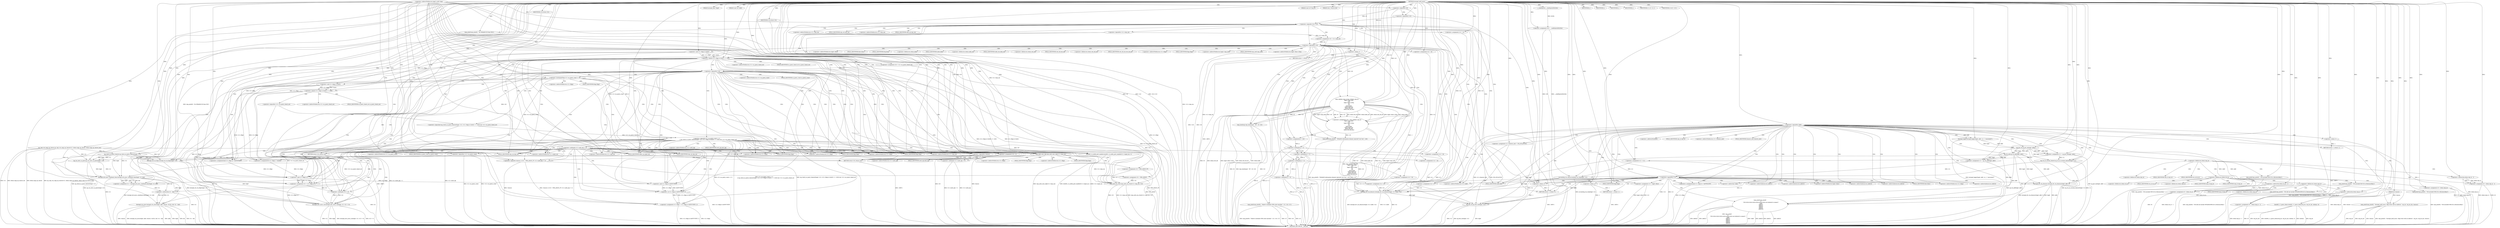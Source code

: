 digraph hostapd_notif_assoc {  
"1000120" [label = "(METHOD,hostapd_notif_assoc)" ]
"1000600" [label = "(METHOD_RETURN,int __fastcall)" ]
"1000121" [label = "(PARAM,hostapd_data *hapd)" ]
"1000122" [label = "(PARAM,const u8 *addr)" ]
"1000123" [label = "(PARAM,const u8 *req_ies)" ]
"1000124" [label = "(PARAM,size_t req_ies_len)" ]
"1000125" [label = "(PARAM,int reassoc)" ]
"1000146" [label = "(<operator>.assignment,v28 = __readfsqword(0x28u))" ]
"1000148" [label = "(__readfsqword,__readfsqword(0x28u))" ]
"1000151" [label = "(<operator>.logicalNot,!addr)" ]
"1000154" [label = "(wpa_printf,wpa_printf(2, \"hostapd_notif_assoc: Skip event with no address\", req_ies, req_ies_len, reassoc))" ]
"1000160" [label = "(RETURN,return -1;,return -1;)" ]
"1000161" [label = "(<operator>.minus,-1)" ]
"1000163" [label = "(hostapd_logger,hostapd_logger(hapd, addr, 1u, 2, \"associated\"))" ]
"1000169" [label = "(ieee802_11_parse_elems,ieee802_11_parse_elems(req_ies, req_ies_len, &elems, 0))" ]
"1000180" [label = "(<operator>.assignment,v9 = elems.wps_ie - 2)" ]
"1000182" [label = "(<operator>.subtraction,elems.wps_ie - 2)" ]
"1000187" [label = "(IDENTIFIER,L,)" ]
"1000188" [label = "(wpa_printf,wpa_printf(2, \"STA included WPS IE in (Re)AssocReq\"))" ]
"1000197" [label = "(<operator>.assignment,v9 = elems.rsn_ie - 2)" ]
"1000199" [label = "(<operator>.subtraction,elems.rsn_ie - 2)" ]
"1000204" [label = "(IDENTIFIER,L,)" ]
"1000205" [label = "(wpa_printf,wpa_printf(2, \"STA included RSN IE in (Re)AssocReq\"))" ]
"1000210" [label = "(<operator>.assignment,v9 = elems.wpa_ie)" ]
"1000220" [label = "(<operator>.assignment,v9 = elems.wpa_ie - 2)" ]
"1000222" [label = "(<operator>.subtraction,elems.wpa_ie - 2)" ]
"1000227" [label = "(IDENTIFIER,L,)" ]
"1000228" [label = "(wpa_printf,wpa_printf(2, \"STA included WPA IE in (Re)AssocReq\"))" ]
"1000233" [label = "(IDENTIFIER,L,)" ]
"1000234" [label = "(wpa_printf,wpa_printf(2, \"STA did not include WPS/RSN/WPA IE in (Re)AssocReq\"))" ]
"1000237" [label = "(<operator>.assignment,v11 = ap_get_sta(hapd, addr))" ]
"1000239" [label = "(ap_get_sta,ap_get_sta(hapd, addr))" ]
"1000242" [label = "(<operator>.assignment,v12 = v11)" ]
"1000246" [label = "(IDENTIFIER,v11,if ( v11 ))" ]
"1000248" [label = "(ap_sta_no_session_timeout,ap_sta_no_session_timeout(hapd, v11))" ]
"1000251" [label = "(accounting_sta_stop,accounting_sta_stop(hapd, v12))" ]
"1000254" [label = "(<operator>.assignment,v12->timeout_next = STA_NULLFUNC)" ]
"1000261" [label = "(<operator>.assignment,v12 = ap_sta_add(hapd, addr))" ]
"1000263" [label = "(ap_sta_add,ap_sta_add(hapd, addr))" ]
"1000267" [label = "(<operator>.logicalNot,!v12)" ]
"1000270" [label = "(hostapd_drv_sta_disassoc,hostapd_drv_sta_disassoc(hapd, addr, 5))" ]
"1000274" [label = "(RETURN,return -1;,return -1;)" ]
"1000275" [label = "(<operator>.minus,-1)" ]
"1000277" [label = "(<operator>.assignment,v13 = hapd->iface)" ]
"1000282" [label = "(<operators>.assignmentAnd,v12->flags &= 0xFFFECFFF)" ]
"1000288" [label = "(wpa_printf,wpa_printf(\n      3,\n      \"STA %02x:%02x:%02x:%02x:%02x:%02x not allowed to connect\",\n      *addr,\n      addr[1],\n      addr[2],\n      addr[3],\n      addr[4],\n      addr[5]))" ]
"1000308" [label = "(<operator>.assignment,v14 = 1)" ]
"1000312" [label = "(hostapd_drv_sta_disassoc,hostapd_drv_sta_disassoc(hapd, v12->addr, v14))" ]
"1000318" [label = "(ap_free_sta,ap_free_sta(hapd, v12))" ]
"1000321" [label = "(RETURN,return -1;,return -1;)" ]
"1000322" [label = "(<operator>.minus,-1)" ]
"1000324" [label = "(ap_copy_sta_supp_op_classes,ap_copy_sta_supp_op_classes(v12, elems.supp_op_classes, elems.supp_op_classes_len))" ]
"1000340" [label = "(<operator>.logicalOr,!v9 || !v10)" ]
"1000341" [label = "(<operator>.logicalNot,!v9)" ]
"1000343" [label = "(<operator>.logicalNot,!v10)" ]
"1000346" [label = "(wpa_printf,wpa_printf(2, \"No WPA/RSN IE from STA\"))" ]
"1000349" [label = "(<operator>.assignment,v14 = 13)" ]
"1000354" [label = "(<operator>.logicalNot,!v12->wpa_sm)" ]
"1000358" [label = "(<operator>.assignment,v18 = v12->wpa_sm)" ]
"1000364" [label = "(<operator>.logicalNot,!v18)" ]
"1000367" [label = "(wpa_printf,wpa_printf(5, \"Failed to initialize WPA state machine\", v15, v16, v17))" ]
"1000373" [label = "(RETURN,return -1;,return -1;)" ]
"1000374" [label = "(<operator>.minus,-1)" ]
"1000376" [label = "(<operator>.assignment,v19 = wpa_validate_wpa_ie(\n            hapd->wpa_auth,\n            v18,\n            hapd->iface->freq,\n            v9,\n            v10,\n            elems.mdie,\n            elems.mdie_len,\n            elems.owe_dh,\n            elems.owe_dh_len))" ]
"1000378" [label = "(wpa_validate_wpa_ie,wpa_validate_wpa_ie(\n            hapd->wpa_auth,\n            v18,\n            hapd->iface->freq,\n            v9,\n            v10,\n            elems.mdie,\n            elems.mdie_len,\n            elems.owe_dh,\n            elems.owe_dh_len))" ]
"1000403" [label = "(IDENTIFIER,v19,if ( v19 ))" ]
"1000405" [label = "(<operator>.assignment,p = v19)" ]
"1000408" [label = "(wpa_printf,wpa_printf(2, \"WPA/RSN information element rejected? (res %u)\", v19))" ]
"1000412" [label = "(wpa_hexdump,wpa_hexdump(2, \"IE\", v9, v10))" ]
"1000417" [label = "(<operator>.assignment,v14 = 18)" ]
"1000421" [label = "(<operator>.notEquals,p != 2)" ]
"1000425" [label = "(<operator>.assignment,v14 = 19)" ]
"1000429" [label = "(<operator>.notEquals,p != 3)" ]
"1000433" [label = "(<operator>.assignment,v14 = 20)" ]
"1000437" [label = "(<operator>.notEquals,p != 4)" ]
"1000441" [label = "(<operator>.assignment,v14 = 24)" ]
"1000445" [label = "(<operator>.notEquals,p != 8)" ]
"1000448" [label = "(<operator>.assignment,v14 = 13)" ]
"1000453" [label = "(<operator>.equals,(v12->flags & 0x402) == 1026)" ]
"1000454" [label = "(<operator>.and,v12->flags & 0x402)" ]
"1000461" [label = "(<operator>.assignment,v20 = v12->sa_query_timed_out)" ]
"1000467" [label = "(<operator>.logicalNot,!v20)" ]
"1000471" [label = "(<operator>.logicalOr,v12->sa_query_count <= 0\n          || (ap_check_sa_query_timeout(hapd, v12), (v12->flags & 0x402) == 1026) && !v12->sa_query_timed_out)" ]
"1000472" [label = "(<operator>.lessEqualsThan,v12->sa_query_count <= 0)" ]
"1000479" [label = "(ap_check_sa_query_timeout,ap_check_sa_query_timeout(hapd, v12))" ]
"1000482" [label = "(<operator>.equals,(v12->flags & 0x402) == 1026)" ]
"1000483" [label = "(<operator>.and,v12->flags & 0x402)" ]
"1000477" [label = "(<operator>.logicalAnd,(ap_check_sa_query_timeout(hapd, v12), (v12->flags & 0x402) == 1026) && !v12->sa_query_timed_out)" ]
"1000489" [label = "(<operator>.logicalNot,!v12->sa_query_timed_out)" ]
"1000495" [label = "(<operator>.notEquals,v12->auth_alg != 2)" ]
"1000502" [label = "(<operator>.logicalNot,!v12->sa_query_count)" ]
"1000506" [label = "(ap_sta_start_sa_query,ap_sta_start_sa_query(hapd, v12))" ]
"1000509" [label = "(<operator>.assignment,v21 = hostapd_eid_assoc_comeback_time(hapd, v12, buf))" ]
"1000511" [label = "(hostapd_eid_assoc_comeback_time,hostapd_eid_assoc_comeback_time(hapd, v12, buf))" ]
"1000515" [label = "(hostapd_sta_assoc,hostapd_sta_assoc(hapd, addr, reassoc, 0x1Eu, buf, v21 - buf))" ]
"1000521" [label = "(<operator>.subtraction,v21 - buf)" ]
"1000524" [label = "(RETURN,return v20;,return v20;)" ]
"1000525" [label = "(IDENTIFIER,v20,return v20;)" ]
"1000527" [label = "(wpa_auth_uses_mfp,wpa_auth_uses_mfp(v12->wpa_sm))" ]
"1000531" [label = "(<operators>.assignmentOr,v12->flags |= 0x400u)" ]
"1000537" [label = "(<operators>.assignmentAnd,v12->flags &= 0xFFFFFBFF)" ]
"1000542" [label = "(<operator>.assignment,v22 = v12->flags & 2)" ]
"1000544" [label = "(<operator>.and,v12->flags & 2)" ]
"1000549" [label = "(<operator>.assignment,v12->flags = v12->flags & 0xFFF7FFFF | 3)" ]
"1000553" [label = "(<operator>.or,v12->flags & 0xFFF7FFFF | 3)" ]
"1000554" [label = "(<operator>.and,v12->flags & 0xFFF7FFFF)" ]
"1000560" [label = "(hostapd_set_sta_flags,hostapd_set_sta_flags(hapd, v12))" ]
"1000564" [label = "(<operator>.logicalOr,!reassoc || (v23 = WPA_ASSOC_FT, v12->auth_alg != 2))" ]
"1000565" [label = "(<operator>.logicalNot,!reassoc)" ]
"1000568" [label = "(<operator>.assignment,v23 = WPA_ASSOC_FT)" ]
"1000571" [label = "(<operator>.notEquals,v12->auth_alg != 2)" ]
"1000576" [label = "(<operator>.assignment,v23 = WPA_ASSOC)" ]
"1000579" [label = "(wpa_auth_sm_event,wpa_auth_sm_event(v12->wpa_sm, v23))" ]
"1000584" [label = "(<operator>.assignment,v20 = 0)" ]
"1000587" [label = "(hostapd_new_assoc_sta,hostapd_new_assoc_sta(hapd, v12, v22 != 0))" ]
"1000590" [label = "(<operator>.notEquals,v22 != 0)" ]
"1000593" [label = "(ieee802_1x_notify_port_enabled,ieee802_1x_notify_port_enabled(v12->eapol_sm, 1))" ]
"1000598" [label = "(RETURN,return v20;,return v20;)" ]
"1000599" [label = "(IDENTIFIER,v20,return v20;)" ]
"1000172" [label = "(<operator>.addressOf,&elems)" ]
"1000176" [label = "(<operator>.fieldAccess,elems.wps_ie)" ]
"1000178" [label = "(FIELD_IDENTIFIER,wps_ie,wps_ie)" ]
"1000183" [label = "(<operator>.fieldAccess,elems.wps_ie)" ]
"1000185" [label = "(FIELD_IDENTIFIER,wps_ie,wps_ie)" ]
"1000193" [label = "(<operator>.fieldAccess,elems.rsn_ie)" ]
"1000195" [label = "(FIELD_IDENTIFIER,rsn_ie,rsn_ie)" ]
"1000200" [label = "(<operator>.fieldAccess,elems.rsn_ie)" ]
"1000202" [label = "(FIELD_IDENTIFIER,rsn_ie,rsn_ie)" ]
"1000212" [label = "(<operator>.fieldAccess,elems.wpa_ie)" ]
"1000214" [label = "(FIELD_IDENTIFIER,wpa_ie,wpa_ie)" ]
"1000216" [label = "(<operator>.fieldAccess,elems.wpa_ie)" ]
"1000218" [label = "(FIELD_IDENTIFIER,wpa_ie,wpa_ie)" ]
"1000223" [label = "(<operator>.fieldAccess,elems.wpa_ie)" ]
"1000225" [label = "(FIELD_IDENTIFIER,wpa_ie,wpa_ie)" ]
"1000255" [label = "(<operator>.indirectFieldAccess,v12->timeout_next)" ]
"1000257" [label = "(FIELD_IDENTIFIER,timeout_next,timeout_next)" ]
"1000279" [label = "(<operator>.indirectFieldAccess,hapd->iface)" ]
"1000281" [label = "(FIELD_IDENTIFIER,iface,iface)" ]
"1000283" [label = "(<operator>.indirectFieldAccess,v12->flags)" ]
"1000285" [label = "(FIELD_IDENTIFIER,flags,flags)" ]
"1000291" [label = "(<operator>.indirection,*addr)" ]
"1000293" [label = "(<operator>.indirectIndexAccess,addr[1])" ]
"1000296" [label = "(<operator>.indirectIndexAccess,addr[2])" ]
"1000299" [label = "(<operator>.indirectIndexAccess,addr[3])" ]
"1000302" [label = "(<operator>.indirectIndexAccess,addr[4])" ]
"1000305" [label = "(<operator>.indirectIndexAccess,addr[5])" ]
"1000314" [label = "(<operator>.indirectFieldAccess,v12->addr)" ]
"1000316" [label = "(FIELD_IDENTIFIER,addr,addr)" ]
"1000333" [label = "(<operator>.indirectFieldAccess,hapd->conf->wpa)" ]
"1000355" [label = "(<operator>.indirectFieldAccess,v12->wpa_sm)" ]
"1000357" [label = "(FIELD_IDENTIFIER,wpa_sm,wpa_sm)" ]
"1000360" [label = "(<operator>.indirectFieldAccess,v12->wpa_sm)" ]
"1000362" [label = "(FIELD_IDENTIFIER,wpa_sm,wpa_sm)" ]
"1000379" [label = "(<operator>.indirectFieldAccess,hapd->wpa_auth)" ]
"1000381" [label = "(FIELD_IDENTIFIER,wpa_auth,wpa_auth)" ]
"1000383" [label = "(<operator>.indirectFieldAccess,hapd->iface->freq)" ]
"1000384" [label = "(<operator>.indirectFieldAccess,hapd->iface)" ]
"1000386" [label = "(FIELD_IDENTIFIER,iface,iface)" ]
"1000387" [label = "(FIELD_IDENTIFIER,freq,freq)" ]
"1000390" [label = "(<operator>.fieldAccess,elems.mdie)" ]
"1000392" [label = "(FIELD_IDENTIFIER,mdie,mdie)" ]
"1000393" [label = "(<operator>.fieldAccess,elems.mdie_len)" ]
"1000395" [label = "(FIELD_IDENTIFIER,mdie_len,mdie_len)" ]
"1000396" [label = "(<operator>.fieldAccess,elems.owe_dh)" ]
"1000398" [label = "(FIELD_IDENTIFIER,owe_dh,owe_dh)" ]
"1000399" [label = "(<operator>.fieldAccess,elems.owe_dh_len)" ]
"1000401" [label = "(FIELD_IDENTIFIER,owe_dh_len,owe_dh_len)" ]
"1000455" [label = "(<operator>.indirectFieldAccess,v12->flags)" ]
"1000457" [label = "(FIELD_IDENTIFIER,flags,flags)" ]
"1000463" [label = "(<operator>.indirectFieldAccess,v12->sa_query_timed_out)" ]
"1000465" [label = "(FIELD_IDENTIFIER,sa_query_timed_out,sa_query_timed_out)" ]
"1000473" [label = "(<operator>.indirectFieldAccess,v12->sa_query_count)" ]
"1000475" [label = "(FIELD_IDENTIFIER,sa_query_count,sa_query_count)" ]
"1000484" [label = "(<operator>.indirectFieldAccess,v12->flags)" ]
"1000486" [label = "(FIELD_IDENTIFIER,flags,flags)" ]
"1000490" [label = "(<operator>.indirectFieldAccess,v12->sa_query_timed_out)" ]
"1000492" [label = "(FIELD_IDENTIFIER,sa_query_timed_out,sa_query_timed_out)" ]
"1000496" [label = "(<operator>.indirectFieldAccess,v12->auth_alg)" ]
"1000498" [label = "(FIELD_IDENTIFIER,auth_alg,auth_alg)" ]
"1000503" [label = "(<operator>.indirectFieldAccess,v12->sa_query_count)" ]
"1000505" [label = "(FIELD_IDENTIFIER,sa_query_count,sa_query_count)" ]
"1000528" [label = "(<operator>.indirectFieldAccess,v12->wpa_sm)" ]
"1000530" [label = "(FIELD_IDENTIFIER,wpa_sm,wpa_sm)" ]
"1000532" [label = "(<operator>.indirectFieldAccess,v12->flags)" ]
"1000534" [label = "(FIELD_IDENTIFIER,flags,flags)" ]
"1000538" [label = "(<operator>.indirectFieldAccess,v12->flags)" ]
"1000540" [label = "(FIELD_IDENTIFIER,flags,flags)" ]
"1000545" [label = "(<operator>.indirectFieldAccess,v12->flags)" ]
"1000547" [label = "(FIELD_IDENTIFIER,flags,flags)" ]
"1000550" [label = "(<operator>.indirectFieldAccess,v12->flags)" ]
"1000552" [label = "(FIELD_IDENTIFIER,flags,flags)" ]
"1000555" [label = "(<operator>.indirectFieldAccess,v12->flags)" ]
"1000557" [label = "(FIELD_IDENTIFIER,flags,flags)" ]
"1000572" [label = "(<operator>.indirectFieldAccess,v12->auth_alg)" ]
"1000574" [label = "(FIELD_IDENTIFIER,auth_alg,auth_alg)" ]
"1000580" [label = "(<operator>.indirectFieldAccess,v12->wpa_sm)" ]
"1000582" [label = "(FIELD_IDENTIFIER,wpa_sm,wpa_sm)" ]
"1000594" [label = "(<operator>.indirectFieldAccess,v12->eapol_sm)" ]
"1000596" [label = "(FIELD_IDENTIFIER,eapol_sm,eapol_sm)" ]
  "1000373" -> "1000600"  [ label = "DDG: <RET>"] 
  "1000367" -> "1000600"  [ label = "DDG: v15"] 
  "1000527" -> "1000600"  [ label = "DDG: wpa_auth_uses_mfp(v12->wpa_sm)"] 
  "1000210" -> "1000600"  [ label = "DDG: elems.wpa_ie"] 
  "1000180" -> "1000600"  [ label = "DDG: v9"] 
  "1000161" -> "1000600"  [ label = "DDG: -1"] 
  "1000267" -> "1000600"  [ label = "DDG: !v12"] 
  "1000412" -> "1000600"  [ label = "DDG: v10"] 
  "1000471" -> "1000600"  [ label = "DDG: (ap_check_sa_query_timeout(hapd, v12), (v12->flags & 0x402) == 1026) && !v12->sa_query_timed_out"] 
  "1000495" -> "1000600"  [ label = "DDG: v12->auth_alg != 2"] 
  "1000341" -> "1000600"  [ label = "DDG: v9"] 
  "1000515" -> "1000600"  [ label = "DDG: reassoc"] 
  "1000445" -> "1000600"  [ label = "DDG: p != 8"] 
  "1000205" -> "1000600"  [ label = "DDG: wpa_printf(2, \"STA included RSN IE in (Re)AssocReq\")"] 
  "1000199" -> "1000600"  [ label = "DDG: elems.rsn_ie"] 
  "1000571" -> "1000600"  [ label = "DDG: v12->auth_alg != 2"] 
  "1000576" -> "1000600"  [ label = "DDG: WPA_ASSOC"] 
  "1000378" -> "1000600"  [ label = "DDG: v10"] 
  "1000374" -> "1000600"  [ label = "DDG: -1"] 
  "1000502" -> "1000600"  [ label = "DDG: !v12->sa_query_count"] 
  "1000495" -> "1000600"  [ label = "DDG: v12->auth_alg"] 
  "1000322" -> "1000600"  [ label = "DDG: -1"] 
  "1000197" -> "1000600"  [ label = "DDG: elems.rsn_ie - 2"] 
  "1000163" -> "1000600"  [ label = "DDG: hostapd_logger(hapd, addr, 1u, 2, \"associated\")"] 
  "1000222" -> "1000600"  [ label = "DDG: elems.wpa_ie"] 
  "1000324" -> "1000600"  [ label = "DDG: v12"] 
  "1000237" -> "1000600"  [ label = "DDG: ap_get_sta(hapd, addr)"] 
  "1000242" -> "1000600"  [ label = "DDG: v11"] 
  "1000343" -> "1000600"  [ label = "DDG: v10"] 
  "1000318" -> "1000600"  [ label = "DDG: hapd"] 
  "1000515" -> "1000600"  [ label = "DDG: hostapd_sta_assoc(hapd, addr, reassoc, 0x1Eu, buf, v21 - buf)"] 
  "1000587" -> "1000600"  [ label = "DDG: v12"] 
  "1000568" -> "1000600"  [ label = "DDG: WPA_ASSOC_FT"] 
  "1000467" -> "1000600"  [ label = "DDG: v20"] 
  "1000542" -> "1000600"  [ label = "DDG: v12->flags & 2"] 
  "1000263" -> "1000600"  [ label = "DDG: addr"] 
  "1000515" -> "1000600"  [ label = "DDG: addr"] 
  "1000254" -> "1000600"  [ label = "DDG: STA_NULLFUNC"] 
  "1000549" -> "1000600"  [ label = "DDG: v12->flags & 0xFFF7FFFF | 3"] 
  "1000412" -> "1000600"  [ label = "DDG: v9"] 
  "1000564" -> "1000600"  [ label = "DDG: !reassoc || (v23 = WPA_ASSOC_FT, v12->auth_alg != 2)"] 
  "1000421" -> "1000600"  [ label = "DDG: p"] 
  "1000593" -> "1000600"  [ label = "DDG: v12->eapol_sm"] 
  "1000154" -> "1000600"  [ label = "DDG: req_ies"] 
  "1000378" -> "1000600"  [ label = "DDG: elems.mdie_len"] 
  "1000210" -> "1000600"  [ label = "DDG: v9"] 
  "1000364" -> "1000600"  [ label = "DDG: !v18"] 
  "1000234" -> "1000600"  [ label = "DDG: wpa_printf(2, \"STA did not include WPS/RSN/WPA IE in (Re)AssocReq\")"] 
  "1000579" -> "1000600"  [ label = "DDG: wpa_auth_sm_event(v12->wpa_sm, v23)"] 
  "1000482" -> "1000600"  [ label = "DDG: (v12->flags & 0x402) == 1026"] 
  "1000220" -> "1000600"  [ label = "DDG: v9"] 
  "1000151" -> "1000600"  [ label = "DDG: addr"] 
  "1000482" -> "1000600"  [ label = "DDG: v12->flags & 0x402"] 
  "1000288" -> "1000600"  [ label = "DDG: addr[2]"] 
  "1000378" -> "1000600"  [ label = "DDG: v18"] 
  "1000270" -> "1000600"  [ label = "DDG: addr"] 
  "1000318" -> "1000600"  [ label = "DDG: v12"] 
  "1000437" -> "1000600"  [ label = "DDG: p"] 
  "1000282" -> "1000600"  [ label = "DDG: v12->flags"] 
  "1000270" -> "1000600"  [ label = "DDG: hostapd_drv_sta_disassoc(hapd, addr, 5)"] 
  "1000587" -> "1000600"  [ label = "DDG: hapd"] 
  "1000239" -> "1000600"  [ label = "DDG: addr"] 
  "1000340" -> "1000600"  [ label = "DDG: !v9"] 
  "1000288" -> "1000600"  [ label = "DDG: addr[4]"] 
  "1000511" -> "1000600"  [ label = "DDG: v12"] 
  "1000248" -> "1000600"  [ label = "DDG: v11"] 
  "1000182" -> "1000600"  [ label = "DDG: elems.wps_ie"] 
  "1000454" -> "1000600"  [ label = "DDG: v12->flags"] 
  "1000437" -> "1000600"  [ label = "DDG: p != 4"] 
  "1000267" -> "1000600"  [ label = "DDG: v12"] 
  "1000364" -> "1000600"  [ label = "DDG: v18"] 
  "1000453" -> "1000600"  [ label = "DDG: v12->flags & 0x402"] 
  "1000180" -> "1000600"  [ label = "DDG: elems.wps_ie - 2"] 
  "1000146" -> "1000600"  [ label = "DDG: v28"] 
  "1000453" -> "1000600"  [ label = "DDG: (v12->flags & 0x402) == 1026"] 
  "1000146" -> "1000600"  [ label = "DDG: __readfsqword(0x28u)"] 
  "1000154" -> "1000600"  [ label = "DDG: req_ies_len"] 
  "1000521" -> "1000600"  [ label = "DDG: v21"] 
  "1000506" -> "1000600"  [ label = "DDG: ap_sta_start_sa_query(hapd, v12)"] 
  "1000270" -> "1000600"  [ label = "DDG: hapd"] 
  "1000261" -> "1000600"  [ label = "DDG: ap_sta_add(hapd, addr)"] 
  "1000590" -> "1000600"  [ label = "DDG: v22"] 
  "1000346" -> "1000600"  [ label = "DDG: wpa_printf(2, \"No WPA/RSN IE from STA\")"] 
  "1000367" -> "1000600"  [ label = "DDG: wpa_printf(5, \"Failed to initialize WPA state machine\", v15, v16, v17)"] 
  "1000376" -> "1000600"  [ label = "DDG: wpa_validate_wpa_ie(\n            hapd->wpa_auth,\n            v18,\n            hapd->iface->freq,\n            v9,\n            v10,\n            elems.mdie,\n            elems.mdie_len,\n            elems.owe_dh,\n            elems.owe_dh_len)"] 
  "1000288" -> "1000600"  [ label = "DDG: addr[1]"] 
  "1000489" -> "1000600"  [ label = "DDG: v12->sa_query_timed_out"] 
  "1000254" -> "1000600"  [ label = "DDG: v12->timeout_next"] 
  "1000220" -> "1000600"  [ label = "DDG: elems.wpa_ie - 2"] 
  "1000584" -> "1000600"  [ label = "DDG: v20"] 
  "1000154" -> "1000600"  [ label = "DDG: reassoc"] 
  "1000288" -> "1000600"  [ label = "DDG: wpa_printf(\n      3,\n      \"STA %02x:%02x:%02x:%02x:%02x:%02x not allowed to connect\",\n      *addr,\n      addr[1],\n      addr[2],\n      addr[3],\n      addr[4],\n      addr[5])"] 
  "1000515" -> "1000600"  [ label = "DDG: hapd"] 
  "1000579" -> "1000600"  [ label = "DDG: v23"] 
  "1000277" -> "1000600"  [ label = "DDG: hapd->iface"] 
  "1000312" -> "1000600"  [ label = "DDG: v12->addr"] 
  "1000461" -> "1000600"  [ label = "DDG: v12->sa_query_timed_out"] 
  "1000275" -> "1000600"  [ label = "DDG: -1"] 
  "1000378" -> "1000600"  [ label = "DDG: hapd->wpa_auth"] 
  "1000248" -> "1000600"  [ label = "DDG: ap_sta_no_session_timeout(hapd, v11)"] 
  "1000340" -> "1000600"  [ label = "DDG: !v10"] 
  "1000169" -> "1000600"  [ label = "DDG: req_ies"] 
  "1000593" -> "1000600"  [ label = "DDG: ieee802_1x_notify_port_enabled(v12->eapol_sm, 1)"] 
  "1000445" -> "1000600"  [ label = "DDG: p"] 
  "1000288" -> "1000600"  [ label = "DDG: *addr"] 
  "1000367" -> "1000600"  [ label = "DDG: v17"] 
  "1000560" -> "1000600"  [ label = "DDG: hostapd_set_sta_flags(hapd, v12)"] 
  "1000408" -> "1000600"  [ label = "DDG: v19"] 
  "1000197" -> "1000600"  [ label = "DDG: v9"] 
  "1000515" -> "1000600"  [ label = "DDG: buf"] 
  "1000502" -> "1000600"  [ label = "DDG: v12->sa_query_count"] 
  "1000312" -> "1000600"  [ label = "DDG: v14"] 
  "1000169" -> "1000600"  [ label = "DDG: req_ies_len"] 
  "1000408" -> "1000600"  [ label = "DDG: wpa_printf(2, \"WPA/RSN information element rejected? (res %u)\", v19)"] 
  "1000472" -> "1000600"  [ label = "DDG: v12->sa_query_count"] 
  "1000587" -> "1000600"  [ label = "DDG: hostapd_new_assoc_sta(hapd, v12, v22 != 0)"] 
  "1000188" -> "1000600"  [ label = "DDG: wpa_printf(2, \"STA included WPS IE in (Re)AssocReq\")"] 
  "1000378" -> "1000600"  [ label = "DDG: v9"] 
  "1000479" -> "1000600"  [ label = "DDG: ap_check_sa_query_timeout(hapd, v12)"] 
  "1000125" -> "1000600"  [ label = "DDG: reassoc"] 
  "1000477" -> "1000600"  [ label = "DDG: !v12->sa_query_timed_out"] 
  "1000565" -> "1000600"  [ label = "DDG: reassoc"] 
  "1000467" -> "1000600"  [ label = "DDG: !v20"] 
  "1000228" -> "1000600"  [ label = "DDG: wpa_printf(2, \"STA included WPA IE in (Re)AssocReq\")"] 
  "1000324" -> "1000600"  [ label = "DDG: elems.supp_op_classes_len"] 
  "1000376" -> "1000600"  [ label = "DDG: v19"] 
  "1000378" -> "1000600"  [ label = "DDG: elems.owe_dh"] 
  "1000288" -> "1000600"  [ label = "DDG: addr[3]"] 
  "1000483" -> "1000600"  [ label = "DDG: v12->flags"] 
  "1000169" -> "1000600"  [ label = "DDG: ieee802_11_parse_elems(req_ies, req_ies_len, &elems, 0)"] 
  "1000553" -> "1000600"  [ label = "DDG: v12->flags & 0xFFF7FFFF"] 
  "1000564" -> "1000600"  [ label = "DDG: !reassoc"] 
  "1000354" -> "1000600"  [ label = "DDG: !v12->wpa_sm"] 
  "1000587" -> "1000600"  [ label = "DDG: v22 != 0"] 
  "1000277" -> "1000600"  [ label = "DDG: v13"] 
  "1000412" -> "1000600"  [ label = "DDG: wpa_hexdump(2, \"IE\", v9, v10)"] 
  "1000378" -> "1000600"  [ label = "DDG: hapd->iface->freq"] 
  "1000288" -> "1000600"  [ label = "DDG: addr[5]"] 
  "1000429" -> "1000600"  [ label = "DDG: p"] 
  "1000509" -> "1000600"  [ label = "DDG: hostapd_eid_assoc_comeback_time(hapd, v12, buf)"] 
  "1000378" -> "1000600"  [ label = "DDG: elems.owe_dh_len"] 
  "1000421" -> "1000600"  [ label = "DDG: p != 2"] 
  "1000340" -> "1000600"  [ label = "DDG: !v9 || !v10"] 
  "1000579" -> "1000600"  [ label = "DDG: v12->wpa_sm"] 
  "1000471" -> "1000600"  [ label = "DDG: v12->sa_query_count <= 0"] 
  "1000515" -> "1000600"  [ label = "DDG: v21 - buf"] 
  "1000318" -> "1000600"  [ label = "DDG: ap_free_sta(hapd, v12)"] 
  "1000324" -> "1000600"  [ label = "DDG: elems.supp_op_classes"] 
  "1000169" -> "1000600"  [ label = "DDG: &elems"] 
  "1000571" -> "1000600"  [ label = "DDG: v12->auth_alg"] 
  "1000471" -> "1000600"  [ label = "DDG: v12->sa_query_count <= 0\n          || (ap_check_sa_query_timeout(hapd, v12), (v12->flags & 0x402) == 1026) && !v12->sa_query_timed_out"] 
  "1000154" -> "1000600"  [ label = "DDG: wpa_printf(2, \"hostapd_notif_assoc: Skip event with no address\", req_ies, req_ies_len, reassoc)"] 
  "1000367" -> "1000600"  [ label = "DDG: v16"] 
  "1000324" -> "1000600"  [ label = "DDG: ap_copy_sta_supp_op_classes(v12, elems.supp_op_classes, elems.supp_op_classes_len)"] 
  "1000312" -> "1000600"  [ label = "DDG: hostapd_drv_sta_disassoc(hapd, v12->addr, v14)"] 
  "1000429" -> "1000600"  [ label = "DDG: p != 3"] 
  "1000378" -> "1000600"  [ label = "DDG: elems.mdie"] 
  "1000151" -> "1000600"  [ label = "DDG: !addr"] 
  "1000251" -> "1000600"  [ label = "DDG: accounting_sta_stop(hapd, v12)"] 
  "1000549" -> "1000600"  [ label = "DDG: v12->flags"] 
  "1000358" -> "1000600"  [ label = "DDG: v12->wpa_sm"] 
  "1000274" -> "1000600"  [ label = "DDG: <RET>"] 
  "1000321" -> "1000600"  [ label = "DDG: <RET>"] 
  "1000160" -> "1000600"  [ label = "DDG: <RET>"] 
  "1000524" -> "1000600"  [ label = "DDG: <RET>"] 
  "1000598" -> "1000600"  [ label = "DDG: <RET>"] 
  "1000120" -> "1000121"  [ label = "DDG: "] 
  "1000120" -> "1000122"  [ label = "DDG: "] 
  "1000120" -> "1000123"  [ label = "DDG: "] 
  "1000120" -> "1000124"  [ label = "DDG: "] 
  "1000120" -> "1000125"  [ label = "DDG: "] 
  "1000148" -> "1000146"  [ label = "DDG: 0x28u"] 
  "1000120" -> "1000146"  [ label = "DDG: "] 
  "1000120" -> "1000148"  [ label = "DDG: "] 
  "1000120" -> "1000151"  [ label = "DDG: "] 
  "1000120" -> "1000154"  [ label = "DDG: "] 
  "1000125" -> "1000154"  [ label = "DDG: reassoc"] 
  "1000161" -> "1000160"  [ label = "DDG: -1"] 
  "1000120" -> "1000161"  [ label = "DDG: "] 
  "1000120" -> "1000163"  [ label = "DDG: "] 
  "1000151" -> "1000163"  [ label = "DDG: addr"] 
  "1000120" -> "1000169"  [ label = "DDG: "] 
  "1000182" -> "1000180"  [ label = "DDG: elems.wps_ie"] 
  "1000182" -> "1000180"  [ label = "DDG: 2"] 
  "1000120" -> "1000180"  [ label = "DDG: "] 
  "1000120" -> "1000182"  [ label = "DDG: "] 
  "1000120" -> "1000187"  [ label = "DDG: "] 
  "1000120" -> "1000188"  [ label = "DDG: "] 
  "1000199" -> "1000197"  [ label = "DDG: elems.rsn_ie"] 
  "1000199" -> "1000197"  [ label = "DDG: 2"] 
  "1000120" -> "1000197"  [ label = "DDG: "] 
  "1000120" -> "1000199"  [ label = "DDG: "] 
  "1000120" -> "1000204"  [ label = "DDG: "] 
  "1000120" -> "1000205"  [ label = "DDG: "] 
  "1000120" -> "1000210"  [ label = "DDG: "] 
  "1000222" -> "1000220"  [ label = "DDG: elems.wpa_ie"] 
  "1000222" -> "1000220"  [ label = "DDG: 2"] 
  "1000120" -> "1000220"  [ label = "DDG: "] 
  "1000120" -> "1000222"  [ label = "DDG: "] 
  "1000120" -> "1000227"  [ label = "DDG: "] 
  "1000120" -> "1000228"  [ label = "DDG: "] 
  "1000120" -> "1000233"  [ label = "DDG: "] 
  "1000120" -> "1000234"  [ label = "DDG: "] 
  "1000239" -> "1000237"  [ label = "DDG: hapd"] 
  "1000239" -> "1000237"  [ label = "DDG: addr"] 
  "1000120" -> "1000237"  [ label = "DDG: "] 
  "1000163" -> "1000239"  [ label = "DDG: hapd"] 
  "1000120" -> "1000239"  [ label = "DDG: "] 
  "1000163" -> "1000239"  [ label = "DDG: addr"] 
  "1000237" -> "1000242"  [ label = "DDG: v11"] 
  "1000120" -> "1000242"  [ label = "DDG: "] 
  "1000120" -> "1000246"  [ label = "DDG: "] 
  "1000239" -> "1000248"  [ label = "DDG: hapd"] 
  "1000120" -> "1000248"  [ label = "DDG: "] 
  "1000237" -> "1000248"  [ label = "DDG: v11"] 
  "1000248" -> "1000251"  [ label = "DDG: hapd"] 
  "1000120" -> "1000251"  [ label = "DDG: "] 
  "1000242" -> "1000251"  [ label = "DDG: v12"] 
  "1000120" -> "1000254"  [ label = "DDG: "] 
  "1000263" -> "1000261"  [ label = "DDG: hapd"] 
  "1000263" -> "1000261"  [ label = "DDG: addr"] 
  "1000120" -> "1000261"  [ label = "DDG: "] 
  "1000239" -> "1000263"  [ label = "DDG: hapd"] 
  "1000120" -> "1000263"  [ label = "DDG: "] 
  "1000239" -> "1000263"  [ label = "DDG: addr"] 
  "1000261" -> "1000267"  [ label = "DDG: v12"] 
  "1000120" -> "1000267"  [ label = "DDG: "] 
  "1000263" -> "1000270"  [ label = "DDG: hapd"] 
  "1000120" -> "1000270"  [ label = "DDG: "] 
  "1000263" -> "1000270"  [ label = "DDG: addr"] 
  "1000275" -> "1000274"  [ label = "DDG: -1"] 
  "1000120" -> "1000275"  [ label = "DDG: "] 
  "1000120" -> "1000277"  [ label = "DDG: "] 
  "1000120" -> "1000282"  [ label = "DDG: "] 
  "1000120" -> "1000288"  [ label = "DDG: "] 
  "1000263" -> "1000288"  [ label = "DDG: addr"] 
  "1000239" -> "1000288"  [ label = "DDG: addr"] 
  "1000120" -> "1000308"  [ label = "DDG: "] 
  "1000251" -> "1000312"  [ label = "DDG: hapd"] 
  "1000263" -> "1000312"  [ label = "DDG: hapd"] 
  "1000120" -> "1000312"  [ label = "DDG: "] 
  "1000441" -> "1000312"  [ label = "DDG: v14"] 
  "1000425" -> "1000312"  [ label = "DDG: v14"] 
  "1000349" -> "1000312"  [ label = "DDG: v14"] 
  "1000433" -> "1000312"  [ label = "DDG: v14"] 
  "1000448" -> "1000312"  [ label = "DDG: v14"] 
  "1000308" -> "1000312"  [ label = "DDG: v14"] 
  "1000417" -> "1000312"  [ label = "DDG: v14"] 
  "1000312" -> "1000318"  [ label = "DDG: hapd"] 
  "1000120" -> "1000318"  [ label = "DDG: "] 
  "1000324" -> "1000318"  [ label = "DDG: v12"] 
  "1000267" -> "1000318"  [ label = "DDG: v12"] 
  "1000251" -> "1000318"  [ label = "DDG: v12"] 
  "1000322" -> "1000321"  [ label = "DDG: -1"] 
  "1000120" -> "1000322"  [ label = "DDG: "] 
  "1000120" -> "1000324"  [ label = "DDG: "] 
  "1000341" -> "1000340"  [ label = "DDG: v9"] 
  "1000120" -> "1000341"  [ label = "DDG: "] 
  "1000343" -> "1000340"  [ label = "DDG: v10"] 
  "1000120" -> "1000343"  [ label = "DDG: "] 
  "1000120" -> "1000346"  [ label = "DDG: "] 
  "1000120" -> "1000349"  [ label = "DDG: "] 
  "1000354" -> "1000358"  [ label = "DDG: v12->wpa_sm"] 
  "1000120" -> "1000358"  [ label = "DDG: "] 
  "1000358" -> "1000364"  [ label = "DDG: v18"] 
  "1000120" -> "1000364"  [ label = "DDG: "] 
  "1000120" -> "1000367"  [ label = "DDG: "] 
  "1000374" -> "1000373"  [ label = "DDG: -1"] 
  "1000120" -> "1000374"  [ label = "DDG: "] 
  "1000378" -> "1000376"  [ label = "DDG: v18"] 
  "1000378" -> "1000376"  [ label = "DDG: v9"] 
  "1000378" -> "1000376"  [ label = "DDG: v10"] 
  "1000378" -> "1000376"  [ label = "DDG: elems.owe_dh"] 
  "1000378" -> "1000376"  [ label = "DDG: elems.mdie_len"] 
  "1000378" -> "1000376"  [ label = "DDG: elems.owe_dh_len"] 
  "1000378" -> "1000376"  [ label = "DDG: hapd->iface->freq"] 
  "1000378" -> "1000376"  [ label = "DDG: elems.mdie"] 
  "1000378" -> "1000376"  [ label = "DDG: hapd->wpa_auth"] 
  "1000120" -> "1000376"  [ label = "DDG: "] 
  "1000364" -> "1000378"  [ label = "DDG: v18"] 
  "1000120" -> "1000378"  [ label = "DDG: "] 
  "1000341" -> "1000378"  [ label = "DDG: v9"] 
  "1000343" -> "1000378"  [ label = "DDG: v10"] 
  "1000120" -> "1000403"  [ label = "DDG: "] 
  "1000376" -> "1000405"  [ label = "DDG: v19"] 
  "1000120" -> "1000405"  [ label = "DDG: "] 
  "1000120" -> "1000408"  [ label = "DDG: "] 
  "1000376" -> "1000408"  [ label = "DDG: v19"] 
  "1000120" -> "1000412"  [ label = "DDG: "] 
  "1000378" -> "1000412"  [ label = "DDG: v9"] 
  "1000378" -> "1000412"  [ label = "DDG: v10"] 
  "1000120" -> "1000417"  [ label = "DDG: "] 
  "1000405" -> "1000421"  [ label = "DDG: p"] 
  "1000120" -> "1000421"  [ label = "DDG: "] 
  "1000120" -> "1000425"  [ label = "DDG: "] 
  "1000421" -> "1000429"  [ label = "DDG: p"] 
  "1000120" -> "1000429"  [ label = "DDG: "] 
  "1000120" -> "1000433"  [ label = "DDG: "] 
  "1000429" -> "1000437"  [ label = "DDG: p"] 
  "1000120" -> "1000437"  [ label = "DDG: "] 
  "1000120" -> "1000441"  [ label = "DDG: "] 
  "1000437" -> "1000445"  [ label = "DDG: p"] 
  "1000120" -> "1000445"  [ label = "DDG: "] 
  "1000120" -> "1000448"  [ label = "DDG: "] 
  "1000454" -> "1000453"  [ label = "DDG: v12->flags"] 
  "1000454" -> "1000453"  [ label = "DDG: 0x402"] 
  "1000120" -> "1000454"  [ label = "DDG: "] 
  "1000120" -> "1000453"  [ label = "DDG: "] 
  "1000120" -> "1000461"  [ label = "DDG: "] 
  "1000461" -> "1000467"  [ label = "DDG: v20"] 
  "1000120" -> "1000467"  [ label = "DDG: "] 
  "1000472" -> "1000471"  [ label = "DDG: v12->sa_query_count"] 
  "1000472" -> "1000471"  [ label = "DDG: 0"] 
  "1000120" -> "1000472"  [ label = "DDG: "] 
  "1000477" -> "1000471"  [ label = "DDG: !v12->sa_query_timed_out"] 
  "1000120" -> "1000479"  [ label = "DDG: "] 
  "1000324" -> "1000479"  [ label = "DDG: v12"] 
  "1000483" -> "1000482"  [ label = "DDG: v12->flags"] 
  "1000483" -> "1000482"  [ label = "DDG: 0x402"] 
  "1000454" -> "1000483"  [ label = "DDG: v12->flags"] 
  "1000120" -> "1000483"  [ label = "DDG: "] 
  "1000120" -> "1000482"  [ label = "DDG: "] 
  "1000489" -> "1000477"  [ label = "DDG: v12->sa_query_timed_out"] 
  "1000120" -> "1000495"  [ label = "DDG: "] 
  "1000472" -> "1000502"  [ label = "DDG: v12->sa_query_count"] 
  "1000479" -> "1000506"  [ label = "DDG: hapd"] 
  "1000120" -> "1000506"  [ label = "DDG: "] 
  "1000324" -> "1000506"  [ label = "DDG: v12"] 
  "1000479" -> "1000506"  [ label = "DDG: v12"] 
  "1000511" -> "1000509"  [ label = "DDG: hapd"] 
  "1000511" -> "1000509"  [ label = "DDG: v12"] 
  "1000511" -> "1000509"  [ label = "DDG: buf"] 
  "1000120" -> "1000509"  [ label = "DDG: "] 
  "1000479" -> "1000511"  [ label = "DDG: hapd"] 
  "1000506" -> "1000511"  [ label = "DDG: hapd"] 
  "1000120" -> "1000511"  [ label = "DDG: "] 
  "1000324" -> "1000511"  [ label = "DDG: v12"] 
  "1000479" -> "1000511"  [ label = "DDG: v12"] 
  "1000506" -> "1000511"  [ label = "DDG: v12"] 
  "1000511" -> "1000515"  [ label = "DDG: hapd"] 
  "1000120" -> "1000515"  [ label = "DDG: "] 
  "1000521" -> "1000515"  [ label = "DDG: buf"] 
  "1000521" -> "1000515"  [ label = "DDG: v21"] 
  "1000509" -> "1000521"  [ label = "DDG: v21"] 
  "1000120" -> "1000521"  [ label = "DDG: "] 
  "1000511" -> "1000521"  [ label = "DDG: buf"] 
  "1000525" -> "1000524"  [ label = "DDG: v20"] 
  "1000467" -> "1000524"  [ label = "DDG: v20"] 
  "1000120" -> "1000525"  [ label = "DDG: "] 
  "1000354" -> "1000527"  [ label = "DDG: v12->wpa_sm"] 
  "1000120" -> "1000531"  [ label = "DDG: "] 
  "1000454" -> "1000531"  [ label = "DDG: v12->flags"] 
  "1000483" -> "1000531"  [ label = "DDG: v12->flags"] 
  "1000120" -> "1000537"  [ label = "DDG: "] 
  "1000454" -> "1000537"  [ label = "DDG: v12->flags"] 
  "1000483" -> "1000537"  [ label = "DDG: v12->flags"] 
  "1000544" -> "1000542"  [ label = "DDG: v12->flags"] 
  "1000544" -> "1000542"  [ label = "DDG: 2"] 
  "1000120" -> "1000542"  [ label = "DDG: "] 
  "1000537" -> "1000544"  [ label = "DDG: v12->flags"] 
  "1000531" -> "1000544"  [ label = "DDG: v12->flags"] 
  "1000120" -> "1000544"  [ label = "DDG: "] 
  "1000553" -> "1000549"  [ label = "DDG: v12->flags & 0xFFF7FFFF"] 
  "1000553" -> "1000549"  [ label = "DDG: 3"] 
  "1000554" -> "1000553"  [ label = "DDG: v12->flags"] 
  "1000554" -> "1000553"  [ label = "DDG: 0xFFF7FFFF"] 
  "1000544" -> "1000554"  [ label = "DDG: v12->flags"] 
  "1000120" -> "1000554"  [ label = "DDG: "] 
  "1000120" -> "1000553"  [ label = "DDG: "] 
  "1000479" -> "1000560"  [ label = "DDG: hapd"] 
  "1000120" -> "1000560"  [ label = "DDG: "] 
  "1000324" -> "1000560"  [ label = "DDG: v12"] 
  "1000479" -> "1000560"  [ label = "DDG: v12"] 
  "1000565" -> "1000564"  [ label = "DDG: reassoc"] 
  "1000120" -> "1000565"  [ label = "DDG: "] 
  "1000120" -> "1000568"  [ label = "DDG: "] 
  "1000495" -> "1000571"  [ label = "DDG: v12->auth_alg"] 
  "1000120" -> "1000571"  [ label = "DDG: "] 
  "1000120" -> "1000576"  [ label = "DDG: "] 
  "1000527" -> "1000579"  [ label = "DDG: v12->wpa_sm"] 
  "1000576" -> "1000579"  [ label = "DDG: v23"] 
  "1000568" -> "1000579"  [ label = "DDG: v23"] 
  "1000120" -> "1000579"  [ label = "DDG: "] 
  "1000120" -> "1000584"  [ label = "DDG: "] 
  "1000560" -> "1000587"  [ label = "DDG: hapd"] 
  "1000120" -> "1000587"  [ label = "DDG: "] 
  "1000560" -> "1000587"  [ label = "DDG: v12"] 
  "1000590" -> "1000587"  [ label = "DDG: v22"] 
  "1000590" -> "1000587"  [ label = "DDG: 0"] 
  "1000542" -> "1000590"  [ label = "DDG: v22"] 
  "1000120" -> "1000590"  [ label = "DDG: "] 
  "1000120" -> "1000593"  [ label = "DDG: "] 
  "1000599" -> "1000598"  [ label = "DDG: v20"] 
  "1000584" -> "1000598"  [ label = "DDG: v20"] 
  "1000120" -> "1000599"  [ label = "DDG: "] 
  "1000151" -> "1000160"  [ label = "CDG: "] 
  "1000151" -> "1000154"  [ label = "CDG: "] 
  "1000151" -> "1000176"  [ label = "CDG: "] 
  "1000151" -> "1000172"  [ label = "CDG: "] 
  "1000151" -> "1000169"  [ label = "CDG: "] 
  "1000151" -> "1000163"  [ label = "CDG: "] 
  "1000151" -> "1000161"  [ label = "CDG: "] 
  "1000151" -> "1000178"  [ label = "CDG: "] 
  "1000151" -> "1000239"  [ label = "CDG: "] 
  "1000151" -> "1000237"  [ label = "CDG: "] 
  "1000151" -> "1000242"  [ label = "CDG: "] 
  "1000151" -> "1000255"  [ label = "CDG: "] 
  "1000151" -> "1000254"  [ label = "CDG: "] 
  "1000151" -> "1000251"  [ label = "CDG: "] 
  "1000151" -> "1000248"  [ label = "CDG: "] 
  "1000151" -> "1000267"  [ label = "CDG: "] 
  "1000151" -> "1000263"  [ label = "CDG: "] 
  "1000151" -> "1000261"  [ label = "CDG: "] 
  "1000151" -> "1000257"  [ label = "CDG: "] 
  "1000151" -> "1000288"  [ label = "CDG: "] 
  "1000151" -> "1000285"  [ label = "CDG: "] 
  "1000151" -> "1000283"  [ label = "CDG: "] 
  "1000151" -> "1000282"  [ label = "CDG: "] 
  "1000151" -> "1000281"  [ label = "CDG: "] 
  "1000151" -> "1000279"  [ label = "CDG: "] 
  "1000151" -> "1000277"  [ label = "CDG: "] 
  "1000151" -> "1000302"  [ label = "CDG: "] 
  "1000151" -> "1000299"  [ label = "CDG: "] 
  "1000151" -> "1000296"  [ label = "CDG: "] 
  "1000151" -> "1000293"  [ label = "CDG: "] 
  "1000151" -> "1000291"  [ label = "CDG: "] 
  "1000151" -> "1000318"  [ label = "CDG: "] 
  "1000151" -> "1000316"  [ label = "CDG: "] 
  "1000151" -> "1000314"  [ label = "CDG: "] 
  "1000151" -> "1000312"  [ label = "CDG: "] 
  "1000151" -> "1000308"  [ label = "CDG: "] 
  "1000151" -> "1000305"  [ label = "CDG: "] 
  "1000151" -> "1000322"  [ label = "CDG: "] 
  "1000151" -> "1000321"  [ label = "CDG: "] 
  "1000176" -> "1000188"  [ label = "CDG: "] 
  "1000176" -> "1000185"  [ label = "CDG: "] 
  "1000176" -> "1000183"  [ label = "CDG: "] 
  "1000176" -> "1000182"  [ label = "CDG: "] 
  "1000176" -> "1000180"  [ label = "CDG: "] 
  "1000176" -> "1000195"  [ label = "CDG: "] 
  "1000176" -> "1000193"  [ label = "CDG: "] 
  "1000193" -> "1000205"  [ label = "CDG: "] 
  "1000193" -> "1000202"  [ label = "CDG: "] 
  "1000193" -> "1000200"  [ label = "CDG: "] 
  "1000193" -> "1000199"  [ label = "CDG: "] 
  "1000193" -> "1000197"  [ label = "CDG: "] 
  "1000193" -> "1000218"  [ label = "CDG: "] 
  "1000193" -> "1000216"  [ label = "CDG: "] 
  "1000193" -> "1000214"  [ label = "CDG: "] 
  "1000193" -> "1000212"  [ label = "CDG: "] 
  "1000193" -> "1000210"  [ label = "CDG: "] 
  "1000216" -> "1000223"  [ label = "CDG: "] 
  "1000216" -> "1000222"  [ label = "CDG: "] 
  "1000216" -> "1000220"  [ label = "CDG: "] 
  "1000216" -> "1000234"  [ label = "CDG: "] 
  "1000216" -> "1000228"  [ label = "CDG: "] 
  "1000216" -> "1000225"  [ label = "CDG: "] 
  "1000267" -> "1000270"  [ label = "CDG: "] 
  "1000267" -> "1000288"  [ label = "CDG: "] 
  "1000267" -> "1000285"  [ label = "CDG: "] 
  "1000267" -> "1000283"  [ label = "CDG: "] 
  "1000267" -> "1000282"  [ label = "CDG: "] 
  "1000267" -> "1000281"  [ label = "CDG: "] 
  "1000267" -> "1000279"  [ label = "CDG: "] 
  "1000267" -> "1000277"  [ label = "CDG: "] 
  "1000267" -> "1000275"  [ label = "CDG: "] 
  "1000267" -> "1000274"  [ label = "CDG: "] 
  "1000267" -> "1000302"  [ label = "CDG: "] 
  "1000267" -> "1000299"  [ label = "CDG: "] 
  "1000267" -> "1000296"  [ label = "CDG: "] 
  "1000267" -> "1000293"  [ label = "CDG: "] 
  "1000267" -> "1000291"  [ label = "CDG: "] 
  "1000267" -> "1000318"  [ label = "CDG: "] 
  "1000267" -> "1000316"  [ label = "CDG: "] 
  "1000267" -> "1000314"  [ label = "CDG: "] 
  "1000267" -> "1000312"  [ label = "CDG: "] 
  "1000267" -> "1000308"  [ label = "CDG: "] 
  "1000267" -> "1000305"  [ label = "CDG: "] 
  "1000267" -> "1000322"  [ label = "CDG: "] 
  "1000267" -> "1000321"  [ label = "CDG: "] 
  "1000333" -> "1000544"  [ label = "CDG: "] 
  "1000333" -> "1000542"  [ label = "CDG: "] 
  "1000333" -> "1000560"  [ label = "CDG: "] 
  "1000333" -> "1000557"  [ label = "CDG: "] 
  "1000333" -> "1000555"  [ label = "CDG: "] 
  "1000333" -> "1000554"  [ label = "CDG: "] 
  "1000333" -> "1000553"  [ label = "CDG: "] 
  "1000333" -> "1000552"  [ label = "CDG: "] 
  "1000333" -> "1000550"  [ label = "CDG: "] 
  "1000333" -> "1000549"  [ label = "CDG: "] 
  "1000333" -> "1000547"  [ label = "CDG: "] 
  "1000333" -> "1000545"  [ label = "CDG: "] 
  "1000333" -> "1000565"  [ label = "CDG: "] 
  "1000333" -> "1000564"  [ label = "CDG: "] 
  "1000333" -> "1000590"  [ label = "CDG: "] 
  "1000333" -> "1000587"  [ label = "CDG: "] 
  "1000333" -> "1000584"  [ label = "CDG: "] 
  "1000333" -> "1000582"  [ label = "CDG: "] 
  "1000333" -> "1000580"  [ label = "CDG: "] 
  "1000333" -> "1000579"  [ label = "CDG: "] 
  "1000333" -> "1000598"  [ label = "CDG: "] 
  "1000333" -> "1000596"  [ label = "CDG: "] 
  "1000333" -> "1000594"  [ label = "CDG: "] 
  "1000333" -> "1000593"  [ label = "CDG: "] 
  "1000333" -> "1000341"  [ label = "CDG: "] 
  "1000333" -> "1000340"  [ label = "CDG: "] 
  "1000340" -> "1000318"  [ label = "CDG: "] 
  "1000340" -> "1000316"  [ label = "CDG: "] 
  "1000340" -> "1000314"  [ label = "CDG: "] 
  "1000340" -> "1000312"  [ label = "CDG: "] 
  "1000340" -> "1000322"  [ label = "CDG: "] 
  "1000340" -> "1000321"  [ label = "CDG: "] 
  "1000340" -> "1000349"  [ label = "CDG: "] 
  "1000340" -> "1000346"  [ label = "CDG: "] 
  "1000340" -> "1000364"  [ label = "CDG: "] 
  "1000340" -> "1000362"  [ label = "CDG: "] 
  "1000340" -> "1000360"  [ label = "CDG: "] 
  "1000340" -> "1000358"  [ label = "CDG: "] 
  "1000340" -> "1000357"  [ label = "CDG: "] 
  "1000340" -> "1000355"  [ label = "CDG: "] 
  "1000340" -> "1000354"  [ label = "CDG: "] 
  "1000341" -> "1000343"  [ label = "CDG: "] 
  "1000364" -> "1000367"  [ label = "CDG: "] 
  "1000364" -> "1000384"  [ label = "CDG: "] 
  "1000364" -> "1000383"  [ label = "CDG: "] 
  "1000364" -> "1000381"  [ label = "CDG: "] 
  "1000364" -> "1000379"  [ label = "CDG: "] 
  "1000364" -> "1000378"  [ label = "CDG: "] 
  "1000364" -> "1000376"  [ label = "CDG: "] 
  "1000364" -> "1000374"  [ label = "CDG: "] 
  "1000364" -> "1000373"  [ label = "CDG: "] 
  "1000364" -> "1000399"  [ label = "CDG: "] 
  "1000364" -> "1000398"  [ label = "CDG: "] 
  "1000364" -> "1000396"  [ label = "CDG: "] 
  "1000364" -> "1000395"  [ label = "CDG: "] 
  "1000364" -> "1000393"  [ label = "CDG: "] 
  "1000364" -> "1000392"  [ label = "CDG: "] 
  "1000364" -> "1000390"  [ label = "CDG: "] 
  "1000364" -> "1000387"  [ label = "CDG: "] 
  "1000364" -> "1000386"  [ label = "CDG: "] 
  "1000364" -> "1000401"  [ label = "CDG: "] 
  "1000364" -> "1000421"  [ label = "CDG: "] 
  "1000364" -> "1000417"  [ label = "CDG: "] 
  "1000364" -> "1000457"  [ label = "CDG: "] 
  "1000364" -> "1000455"  [ label = "CDG: "] 
  "1000364" -> "1000454"  [ label = "CDG: "] 
  "1000364" -> "1000453"  [ label = "CDG: "] 
  "1000364" -> "1000318"  [ label = "CDG: "] 
  "1000364" -> "1000316"  [ label = "CDG: "] 
  "1000364" -> "1000314"  [ label = "CDG: "] 
  "1000364" -> "1000312"  [ label = "CDG: "] 
  "1000364" -> "1000322"  [ label = "CDG: "] 
  "1000364" -> "1000321"  [ label = "CDG: "] 
  "1000364" -> "1000412"  [ label = "CDG: "] 
  "1000364" -> "1000408"  [ label = "CDG: "] 
  "1000364" -> "1000405"  [ label = "CDG: "] 
  "1000421" -> "1000429"  [ label = "CDG: "] 
  "1000421" -> "1000425"  [ label = "CDG: "] 
  "1000429" -> "1000437"  [ label = "CDG: "] 
  "1000429" -> "1000433"  [ label = "CDG: "] 
  "1000437" -> "1000445"  [ label = "CDG: "] 
  "1000437" -> "1000441"  [ label = "CDG: "] 
  "1000445" -> "1000448"  [ label = "CDG: "] 
  "1000453" -> "1000463"  [ label = "CDG: "] 
  "1000453" -> "1000461"  [ label = "CDG: "] 
  "1000453" -> "1000467"  [ label = "CDG: "] 
  "1000453" -> "1000465"  [ label = "CDG: "] 
  "1000453" -> "1000528"  [ label = "CDG: "] 
  "1000453" -> "1000527"  [ label = "CDG: "] 
  "1000453" -> "1000544"  [ label = "CDG: "] 
  "1000453" -> "1000542"  [ label = "CDG: "] 
  "1000453" -> "1000530"  [ label = "CDG: "] 
  "1000453" -> "1000560"  [ label = "CDG: "] 
  "1000453" -> "1000557"  [ label = "CDG: "] 
  "1000453" -> "1000555"  [ label = "CDG: "] 
  "1000453" -> "1000554"  [ label = "CDG: "] 
  "1000453" -> "1000553"  [ label = "CDG: "] 
  "1000453" -> "1000552"  [ label = "CDG: "] 
  "1000453" -> "1000550"  [ label = "CDG: "] 
  "1000453" -> "1000549"  [ label = "CDG: "] 
  "1000453" -> "1000547"  [ label = "CDG: "] 
  "1000453" -> "1000545"  [ label = "CDG: "] 
  "1000453" -> "1000565"  [ label = "CDG: "] 
  "1000453" -> "1000564"  [ label = "CDG: "] 
  "1000453" -> "1000590"  [ label = "CDG: "] 
  "1000453" -> "1000587"  [ label = "CDG: "] 
  "1000453" -> "1000584"  [ label = "CDG: "] 
  "1000453" -> "1000582"  [ label = "CDG: "] 
  "1000453" -> "1000580"  [ label = "CDG: "] 
  "1000453" -> "1000579"  [ label = "CDG: "] 
  "1000453" -> "1000598"  [ label = "CDG: "] 
  "1000453" -> "1000596"  [ label = "CDG: "] 
  "1000453" -> "1000594"  [ label = "CDG: "] 
  "1000453" -> "1000593"  [ label = "CDG: "] 
  "1000467" -> "1000475"  [ label = "CDG: "] 
  "1000467" -> "1000473"  [ label = "CDG: "] 
  "1000467" -> "1000472"  [ label = "CDG: "] 
  "1000467" -> "1000471"  [ label = "CDG: "] 
  "1000467" -> "1000528"  [ label = "CDG: "] 
  "1000467" -> "1000527"  [ label = "CDG: "] 
  "1000467" -> "1000544"  [ label = "CDG: "] 
  "1000467" -> "1000542"  [ label = "CDG: "] 
  "1000467" -> "1000530"  [ label = "CDG: "] 
  "1000467" -> "1000560"  [ label = "CDG: "] 
  "1000467" -> "1000557"  [ label = "CDG: "] 
  "1000467" -> "1000555"  [ label = "CDG: "] 
  "1000467" -> "1000554"  [ label = "CDG: "] 
  "1000467" -> "1000553"  [ label = "CDG: "] 
  "1000467" -> "1000552"  [ label = "CDG: "] 
  "1000467" -> "1000550"  [ label = "CDG: "] 
  "1000467" -> "1000549"  [ label = "CDG: "] 
  "1000467" -> "1000547"  [ label = "CDG: "] 
  "1000467" -> "1000545"  [ label = "CDG: "] 
  "1000467" -> "1000565"  [ label = "CDG: "] 
  "1000467" -> "1000564"  [ label = "CDG: "] 
  "1000467" -> "1000590"  [ label = "CDG: "] 
  "1000467" -> "1000587"  [ label = "CDG: "] 
  "1000467" -> "1000584"  [ label = "CDG: "] 
  "1000467" -> "1000582"  [ label = "CDG: "] 
  "1000467" -> "1000580"  [ label = "CDG: "] 
  "1000467" -> "1000579"  [ label = "CDG: "] 
  "1000467" -> "1000598"  [ label = "CDG: "] 
  "1000467" -> "1000596"  [ label = "CDG: "] 
  "1000467" -> "1000594"  [ label = "CDG: "] 
  "1000467" -> "1000593"  [ label = "CDG: "] 
  "1000471" -> "1000496"  [ label = "CDG: "] 
  "1000471" -> "1000495"  [ label = "CDG: "] 
  "1000471" -> "1000498"  [ label = "CDG: "] 
  "1000471" -> "1000528"  [ label = "CDG: "] 
  "1000471" -> "1000527"  [ label = "CDG: "] 
  "1000471" -> "1000544"  [ label = "CDG: "] 
  "1000471" -> "1000542"  [ label = "CDG: "] 
  "1000471" -> "1000530"  [ label = "CDG: "] 
  "1000471" -> "1000560"  [ label = "CDG: "] 
  "1000471" -> "1000557"  [ label = "CDG: "] 
  "1000471" -> "1000555"  [ label = "CDG: "] 
  "1000471" -> "1000554"  [ label = "CDG: "] 
  "1000471" -> "1000553"  [ label = "CDG: "] 
  "1000471" -> "1000552"  [ label = "CDG: "] 
  "1000471" -> "1000550"  [ label = "CDG: "] 
  "1000471" -> "1000549"  [ label = "CDG: "] 
  "1000471" -> "1000547"  [ label = "CDG: "] 
  "1000471" -> "1000545"  [ label = "CDG: "] 
  "1000471" -> "1000565"  [ label = "CDG: "] 
  "1000471" -> "1000564"  [ label = "CDG: "] 
  "1000471" -> "1000590"  [ label = "CDG: "] 
  "1000471" -> "1000587"  [ label = "CDG: "] 
  "1000471" -> "1000584"  [ label = "CDG: "] 
  "1000471" -> "1000582"  [ label = "CDG: "] 
  "1000471" -> "1000580"  [ label = "CDG: "] 
  "1000471" -> "1000579"  [ label = "CDG: "] 
  "1000471" -> "1000598"  [ label = "CDG: "] 
  "1000471" -> "1000596"  [ label = "CDG: "] 
  "1000471" -> "1000594"  [ label = "CDG: "] 
  "1000471" -> "1000593"  [ label = "CDG: "] 
  "1000472" -> "1000479"  [ label = "CDG: "] 
  "1000472" -> "1000477"  [ label = "CDG: "] 
  "1000472" -> "1000486"  [ label = "CDG: "] 
  "1000472" -> "1000484"  [ label = "CDG: "] 
  "1000472" -> "1000483"  [ label = "CDG: "] 
  "1000472" -> "1000482"  [ label = "CDG: "] 
  "1000482" -> "1000492"  [ label = "CDG: "] 
  "1000482" -> "1000490"  [ label = "CDG: "] 
  "1000482" -> "1000489"  [ label = "CDG: "] 
  "1000495" -> "1000511"  [ label = "CDG: "] 
  "1000495" -> "1000509"  [ label = "CDG: "] 
  "1000495" -> "1000505"  [ label = "CDG: "] 
  "1000495" -> "1000503"  [ label = "CDG: "] 
  "1000495" -> "1000502"  [ label = "CDG: "] 
  "1000495" -> "1000528"  [ label = "CDG: "] 
  "1000495" -> "1000527"  [ label = "CDG: "] 
  "1000495" -> "1000524"  [ label = "CDG: "] 
  "1000495" -> "1000521"  [ label = "CDG: "] 
  "1000495" -> "1000515"  [ label = "CDG: "] 
  "1000495" -> "1000544"  [ label = "CDG: "] 
  "1000495" -> "1000542"  [ label = "CDG: "] 
  "1000495" -> "1000530"  [ label = "CDG: "] 
  "1000495" -> "1000560"  [ label = "CDG: "] 
  "1000495" -> "1000557"  [ label = "CDG: "] 
  "1000495" -> "1000555"  [ label = "CDG: "] 
  "1000495" -> "1000554"  [ label = "CDG: "] 
  "1000495" -> "1000553"  [ label = "CDG: "] 
  "1000495" -> "1000552"  [ label = "CDG: "] 
  "1000495" -> "1000550"  [ label = "CDG: "] 
  "1000495" -> "1000549"  [ label = "CDG: "] 
  "1000495" -> "1000547"  [ label = "CDG: "] 
  "1000495" -> "1000545"  [ label = "CDG: "] 
  "1000495" -> "1000565"  [ label = "CDG: "] 
  "1000495" -> "1000564"  [ label = "CDG: "] 
  "1000495" -> "1000590"  [ label = "CDG: "] 
  "1000495" -> "1000587"  [ label = "CDG: "] 
  "1000495" -> "1000584"  [ label = "CDG: "] 
  "1000495" -> "1000582"  [ label = "CDG: "] 
  "1000495" -> "1000580"  [ label = "CDG: "] 
  "1000495" -> "1000579"  [ label = "CDG: "] 
  "1000495" -> "1000598"  [ label = "CDG: "] 
  "1000495" -> "1000596"  [ label = "CDG: "] 
  "1000495" -> "1000594"  [ label = "CDG: "] 
  "1000495" -> "1000593"  [ label = "CDG: "] 
  "1000502" -> "1000506"  [ label = "CDG: "] 
  "1000527" -> "1000540"  [ label = "CDG: "] 
  "1000527" -> "1000538"  [ label = "CDG: "] 
  "1000527" -> "1000537"  [ label = "CDG: "] 
  "1000527" -> "1000534"  [ label = "CDG: "] 
  "1000527" -> "1000532"  [ label = "CDG: "] 
  "1000527" -> "1000531"  [ label = "CDG: "] 
  "1000564" -> "1000576"  [ label = "CDG: "] 
  "1000565" -> "1000574"  [ label = "CDG: "] 
  "1000565" -> "1000572"  [ label = "CDG: "] 
  "1000565" -> "1000571"  [ label = "CDG: "] 
  "1000565" -> "1000568"  [ label = "CDG: "] 
}
